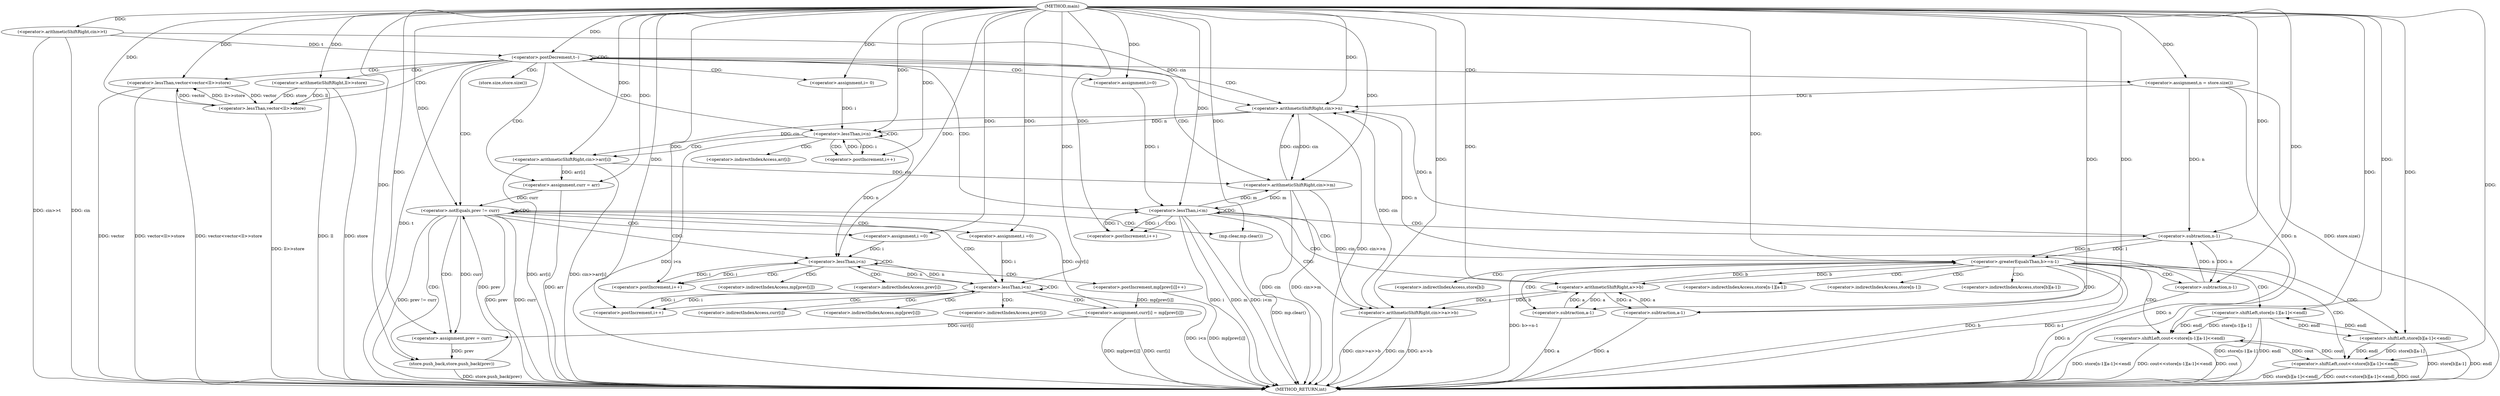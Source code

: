 digraph "main" {  
"1000119" [label = "(METHOD,main)" ]
"1000267" [label = "(METHOD_RETURN,int)" ]
"1000122" [label = "(<operator>.arithmeticShiftRight,cin>>t)" ]
"1000126" [label = "(<operator>.postDecrement,t--)" ]
"1000130" [label = "(<operator>.arithmeticShiftRight,cin>>n)" ]
"1000150" [label = "(<operator>.lessThan,vector<vector<ll>>store)" ]
"1000159" [label = "(<operator>.assignment,curr = arr)" ]
"1000212" [label = "(<operator>.arithmeticShiftRight,cin>>m)" ]
"1000215" [label = "(<operator>.assignment,n = store.size())" ]
"1000136" [label = "(<operator>.assignment,i= 0)" ]
"1000139" [label = "(<operator>.lessThan,i<n)" ]
"1000142" [label = "(<operator>.postIncrement,i++)" ]
"1000164" [label = "(<operator>.notEquals,prev != curr)" ]
"1000220" [label = "(<operator>.assignment,i=0)" ]
"1000223" [label = "(<operator>.lessThan,i<m)" ]
"1000226" [label = "(<operator>.postIncrement,i++)" ]
"1000145" [label = "(<operator>.arithmeticShiftRight,cin>>arr[i])" ]
"1000152" [label = "(<operator>.lessThan,vector<ll>>store)" ]
"1000168" [label = "(<operator>.assignment,prev = curr)" ]
"1000171" [label = "(store.push_back,store.push_back(prev))" ]
"1000173" [label = "(mp.clear,mp.clear())" ]
"1000231" [label = "(<operator>.arithmeticShiftRight,cin>>a>>b)" ]
"1000154" [label = "(<operator>.arithmeticShiftRight,ll>>store)" ]
"1000176" [label = "(<operator>.assignment,i =0)" ]
"1000179" [label = "(<operator>.lessThan,i<n)" ]
"1000182" [label = "(<operator>.postIncrement,i++)" ]
"1000193" [label = "(<operator>.assignment,i =0)" ]
"1000196" [label = "(<operator>.lessThan,i<n)" ]
"1000199" [label = "(<operator>.postIncrement,i++)" ]
"1000237" [label = "(<operator>.greaterEqualsThan,b>=n-1)" ]
"1000242" [label = "(<operator>.shiftLeft,cout<<store[n-1][a-1]<<endl)" ]
"1000185" [label = "(<operator>.postIncrement,mp[prev[i]]++)" ]
"1000202" [label = "(<operator>.assignment,curr[i] = mp[prev[i]])" ]
"1000233" [label = "(<operator>.arithmeticShiftRight,a>>b)" ]
"1000256" [label = "(<operator>.shiftLeft,cout<<store[b][a-1]<<endl)" ]
"1000239" [label = "(<operator>.subtraction,n-1)" ]
"1000244" [label = "(<operator>.shiftLeft,store[n-1][a-1]<<endl)" ]
"1000258" [label = "(<operator>.shiftLeft,store[b][a-1]<<endl)" ]
"1000251" [label = "(<operator>.subtraction,a-1)" ]
"1000248" [label = "(<operator>.subtraction,n-1)" ]
"1000263" [label = "(<operator>.subtraction,a-1)" ]
"1000217" [label = "(store.size,store.size())" ]
"1000147" [label = "(<operator>.indirectIndexAccess,arr[i])" ]
"1000186" [label = "(<operator>.indirectIndexAccess,mp[prev[i]])" ]
"1000203" [label = "(<operator>.indirectIndexAccess,curr[i])" ]
"1000206" [label = "(<operator>.indirectIndexAccess,mp[prev[i]])" ]
"1000245" [label = "(<operator>.indirectIndexAccess,store[n-1][a-1])" ]
"1000188" [label = "(<operator>.indirectIndexAccess,prev[i])" ]
"1000208" [label = "(<operator>.indirectIndexAccess,prev[i])" ]
"1000246" [label = "(<operator>.indirectIndexAccess,store[n-1])" ]
"1000259" [label = "(<operator>.indirectIndexAccess,store[b][a-1])" ]
"1000260" [label = "(<operator>.indirectIndexAccess,store[b])" ]
  "1000122" -> "1000267"  [ label = "DDG: cin"] 
  "1000122" -> "1000267"  [ label = "DDG: cin>>t"] 
  "1000126" -> "1000267"  [ label = "DDG: t"] 
  "1000130" -> "1000267"  [ label = "DDG: cin>>n"] 
  "1000139" -> "1000267"  [ label = "DDG: i<n"] 
  "1000150" -> "1000267"  [ label = "DDG: vector"] 
  "1000154" -> "1000267"  [ label = "DDG: store"] 
  "1000152" -> "1000267"  [ label = "DDG: ll>>store"] 
  "1000150" -> "1000267"  [ label = "DDG: vector<ll>>store"] 
  "1000150" -> "1000267"  [ label = "DDG: vector<vector<ll>>store"] 
  "1000159" -> "1000267"  [ label = "DDG: arr"] 
  "1000164" -> "1000267"  [ label = "DDG: prev"] 
  "1000164" -> "1000267"  [ label = "DDG: curr"] 
  "1000164" -> "1000267"  [ label = "DDG: prev != curr"] 
  "1000212" -> "1000267"  [ label = "DDG: cin"] 
  "1000212" -> "1000267"  [ label = "DDG: cin>>m"] 
  "1000215" -> "1000267"  [ label = "DDG: n"] 
  "1000215" -> "1000267"  [ label = "DDG: store.size()"] 
  "1000223" -> "1000267"  [ label = "DDG: i"] 
  "1000223" -> "1000267"  [ label = "DDG: m"] 
  "1000223" -> "1000267"  [ label = "DDG: i<m"] 
  "1000231" -> "1000267"  [ label = "DDG: cin"] 
  "1000231" -> "1000267"  [ label = "DDG: a>>b"] 
  "1000231" -> "1000267"  [ label = "DDG: cin>>a>>b"] 
  "1000237" -> "1000267"  [ label = "DDG: b"] 
  "1000239" -> "1000267"  [ label = "DDG: n"] 
  "1000237" -> "1000267"  [ label = "DDG: n-1"] 
  "1000237" -> "1000267"  [ label = "DDG: b>=n-1"] 
  "1000256" -> "1000267"  [ label = "DDG: cout"] 
  "1000263" -> "1000267"  [ label = "DDG: a"] 
  "1000258" -> "1000267"  [ label = "DDG: store[b][a-1]"] 
  "1000258" -> "1000267"  [ label = "DDG: endl"] 
  "1000256" -> "1000267"  [ label = "DDG: store[b][a-1]<<endl"] 
  "1000256" -> "1000267"  [ label = "DDG: cout<<store[b][a-1]<<endl"] 
  "1000242" -> "1000267"  [ label = "DDG: cout"] 
  "1000248" -> "1000267"  [ label = "DDG: n"] 
  "1000251" -> "1000267"  [ label = "DDG: a"] 
  "1000244" -> "1000267"  [ label = "DDG: store[n-1][a-1]"] 
  "1000244" -> "1000267"  [ label = "DDG: endl"] 
  "1000242" -> "1000267"  [ label = "DDG: store[n-1][a-1]<<endl"] 
  "1000242" -> "1000267"  [ label = "DDG: cout<<store[n-1][a-1]<<endl"] 
  "1000171" -> "1000267"  [ label = "DDG: store.push_back(prev)"] 
  "1000173" -> "1000267"  [ label = "DDG: mp.clear()"] 
  "1000196" -> "1000267"  [ label = "DDG: i<n"] 
  "1000202" -> "1000267"  [ label = "DDG: curr[i]"] 
  "1000202" -> "1000267"  [ label = "DDG: mp[prev[i]]"] 
  "1000185" -> "1000267"  [ label = "DDG: mp[prev[i]]"] 
  "1000145" -> "1000267"  [ label = "DDG: arr[i]"] 
  "1000145" -> "1000267"  [ label = "DDG: cin>>arr[i]"] 
  "1000154" -> "1000267"  [ label = "DDG: ll"] 
  "1000119" -> "1000122"  [ label = "DDG: "] 
  "1000122" -> "1000126"  [ label = "DDG: t"] 
  "1000119" -> "1000126"  [ label = "DDG: "] 
  "1000145" -> "1000159"  [ label = "DDG: arr[i]"] 
  "1000119" -> "1000159"  [ label = "DDG: "] 
  "1000119" -> "1000215"  [ label = "DDG: "] 
  "1000122" -> "1000130"  [ label = "DDG: cin"] 
  "1000212" -> "1000130"  [ label = "DDG: cin"] 
  "1000231" -> "1000130"  [ label = "DDG: cin"] 
  "1000119" -> "1000130"  [ label = "DDG: "] 
  "1000215" -> "1000130"  [ label = "DDG: n"] 
  "1000239" -> "1000130"  [ label = "DDG: n"] 
  "1000248" -> "1000130"  [ label = "DDG: n"] 
  "1000119" -> "1000136"  [ label = "DDG: "] 
  "1000152" -> "1000150"  [ label = "DDG: vector"] 
  "1000119" -> "1000150"  [ label = "DDG: "] 
  "1000152" -> "1000150"  [ label = "DDG: ll>>store"] 
  "1000130" -> "1000212"  [ label = "DDG: cin"] 
  "1000145" -> "1000212"  [ label = "DDG: cin"] 
  "1000119" -> "1000212"  [ label = "DDG: "] 
  "1000223" -> "1000212"  [ label = "DDG: m"] 
  "1000119" -> "1000220"  [ label = "DDG: "] 
  "1000136" -> "1000139"  [ label = "DDG: i"] 
  "1000142" -> "1000139"  [ label = "DDG: i"] 
  "1000119" -> "1000139"  [ label = "DDG: "] 
  "1000130" -> "1000139"  [ label = "DDG: n"] 
  "1000139" -> "1000142"  [ label = "DDG: i"] 
  "1000119" -> "1000142"  [ label = "DDG: "] 
  "1000150" -> "1000152"  [ label = "DDG: vector"] 
  "1000119" -> "1000152"  [ label = "DDG: "] 
  "1000154" -> "1000152"  [ label = "DDG: ll"] 
  "1000154" -> "1000152"  [ label = "DDG: store"] 
  "1000171" -> "1000164"  [ label = "DDG: prev"] 
  "1000119" -> "1000164"  [ label = "DDG: "] 
  "1000159" -> "1000164"  [ label = "DDG: curr"] 
  "1000202" -> "1000164"  [ label = "DDG: curr[i]"] 
  "1000164" -> "1000168"  [ label = "DDG: curr"] 
  "1000202" -> "1000168"  [ label = "DDG: curr[i]"] 
  "1000119" -> "1000168"  [ label = "DDG: "] 
  "1000119" -> "1000173"  [ label = "DDG: "] 
  "1000220" -> "1000223"  [ label = "DDG: i"] 
  "1000226" -> "1000223"  [ label = "DDG: i"] 
  "1000119" -> "1000223"  [ label = "DDG: "] 
  "1000212" -> "1000223"  [ label = "DDG: m"] 
  "1000223" -> "1000226"  [ label = "DDG: i"] 
  "1000119" -> "1000226"  [ label = "DDG: "] 
  "1000130" -> "1000145"  [ label = "DDG: cin"] 
  "1000119" -> "1000145"  [ label = "DDG: "] 
  "1000119" -> "1000154"  [ label = "DDG: "] 
  "1000168" -> "1000171"  [ label = "DDG: prev"] 
  "1000119" -> "1000171"  [ label = "DDG: "] 
  "1000119" -> "1000176"  [ label = "DDG: "] 
  "1000119" -> "1000193"  [ label = "DDG: "] 
  "1000212" -> "1000231"  [ label = "DDG: cin"] 
  "1000119" -> "1000231"  [ label = "DDG: "] 
  "1000233" -> "1000231"  [ label = "DDG: b"] 
  "1000233" -> "1000231"  [ label = "DDG: a"] 
  "1000176" -> "1000179"  [ label = "DDG: i"] 
  "1000182" -> "1000179"  [ label = "DDG: i"] 
  "1000119" -> "1000179"  [ label = "DDG: "] 
  "1000139" -> "1000179"  [ label = "DDG: n"] 
  "1000196" -> "1000179"  [ label = "DDG: n"] 
  "1000179" -> "1000182"  [ label = "DDG: i"] 
  "1000119" -> "1000182"  [ label = "DDG: "] 
  "1000193" -> "1000196"  [ label = "DDG: i"] 
  "1000199" -> "1000196"  [ label = "DDG: i"] 
  "1000119" -> "1000196"  [ label = "DDG: "] 
  "1000179" -> "1000196"  [ label = "DDG: n"] 
  "1000196" -> "1000199"  [ label = "DDG: i"] 
  "1000119" -> "1000199"  [ label = "DDG: "] 
  "1000185" -> "1000202"  [ label = "DDG: mp[prev[i]]"] 
  "1000263" -> "1000233"  [ label = "DDG: a"] 
  "1000251" -> "1000233"  [ label = "DDG: a"] 
  "1000119" -> "1000233"  [ label = "DDG: "] 
  "1000237" -> "1000233"  [ label = "DDG: b"] 
  "1000233" -> "1000237"  [ label = "DDG: b"] 
  "1000119" -> "1000237"  [ label = "DDG: "] 
  "1000239" -> "1000237"  [ label = "DDG: 1"] 
  "1000239" -> "1000237"  [ label = "DDG: n"] 
  "1000256" -> "1000242"  [ label = "DDG: cout"] 
  "1000119" -> "1000242"  [ label = "DDG: "] 
  "1000244" -> "1000242"  [ label = "DDG: endl"] 
  "1000244" -> "1000242"  [ label = "DDG: store[n-1][a-1]"] 
  "1000215" -> "1000239"  [ label = "DDG: n"] 
  "1000248" -> "1000239"  [ label = "DDG: n"] 
  "1000119" -> "1000239"  [ label = "DDG: "] 
  "1000258" -> "1000244"  [ label = "DDG: endl"] 
  "1000119" -> "1000244"  [ label = "DDG: "] 
  "1000242" -> "1000256"  [ label = "DDG: cout"] 
  "1000119" -> "1000256"  [ label = "DDG: "] 
  "1000258" -> "1000256"  [ label = "DDG: store[b][a-1]"] 
  "1000258" -> "1000256"  [ label = "DDG: endl"] 
  "1000244" -> "1000258"  [ label = "DDG: endl"] 
  "1000119" -> "1000258"  [ label = "DDG: "] 
  "1000233" -> "1000251"  [ label = "DDG: a"] 
  "1000119" -> "1000251"  [ label = "DDG: "] 
  "1000239" -> "1000248"  [ label = "DDG: n"] 
  "1000119" -> "1000248"  [ label = "DDG: "] 
  "1000233" -> "1000263"  [ label = "DDG: a"] 
  "1000119" -> "1000263"  [ label = "DDG: "] 
  "1000126" -> "1000164"  [ label = "CDG: "] 
  "1000126" -> "1000150"  [ label = "CDG: "] 
  "1000126" -> "1000139"  [ label = "CDG: "] 
  "1000126" -> "1000220"  [ label = "CDG: "] 
  "1000126" -> "1000126"  [ label = "CDG: "] 
  "1000126" -> "1000154"  [ label = "CDG: "] 
  "1000126" -> "1000130"  [ label = "CDG: "] 
  "1000126" -> "1000217"  [ label = "CDG: "] 
  "1000126" -> "1000152"  [ label = "CDG: "] 
  "1000126" -> "1000136"  [ label = "CDG: "] 
  "1000126" -> "1000212"  [ label = "CDG: "] 
  "1000126" -> "1000215"  [ label = "CDG: "] 
  "1000126" -> "1000159"  [ label = "CDG: "] 
  "1000126" -> "1000223"  [ label = "CDG: "] 
  "1000139" -> "1000142"  [ label = "CDG: "] 
  "1000139" -> "1000139"  [ label = "CDG: "] 
  "1000139" -> "1000145"  [ label = "CDG: "] 
  "1000139" -> "1000147"  [ label = "CDG: "] 
  "1000164" -> "1000164"  [ label = "CDG: "] 
  "1000164" -> "1000179"  [ label = "CDG: "] 
  "1000164" -> "1000176"  [ label = "CDG: "] 
  "1000164" -> "1000196"  [ label = "CDG: "] 
  "1000164" -> "1000168"  [ label = "CDG: "] 
  "1000164" -> "1000173"  [ label = "CDG: "] 
  "1000164" -> "1000171"  [ label = "CDG: "] 
  "1000164" -> "1000193"  [ label = "CDG: "] 
  "1000223" -> "1000233"  [ label = "CDG: "] 
  "1000223" -> "1000226"  [ label = "CDG: "] 
  "1000223" -> "1000239"  [ label = "CDG: "] 
  "1000223" -> "1000237"  [ label = "CDG: "] 
  "1000223" -> "1000231"  [ label = "CDG: "] 
  "1000223" -> "1000223"  [ label = "CDG: "] 
  "1000179" -> "1000182"  [ label = "CDG: "] 
  "1000179" -> "1000188"  [ label = "CDG: "] 
  "1000179" -> "1000179"  [ label = "CDG: "] 
  "1000179" -> "1000185"  [ label = "CDG: "] 
  "1000179" -> "1000186"  [ label = "CDG: "] 
  "1000196" -> "1000208"  [ label = "CDG: "] 
  "1000196" -> "1000199"  [ label = "CDG: "] 
  "1000196" -> "1000206"  [ label = "CDG: "] 
  "1000196" -> "1000196"  [ label = "CDG: "] 
  "1000196" -> "1000203"  [ label = "CDG: "] 
  "1000196" -> "1000202"  [ label = "CDG: "] 
  "1000237" -> "1000258"  [ label = "CDG: "] 
  "1000237" -> "1000260"  [ label = "CDG: "] 
  "1000237" -> "1000244"  [ label = "CDG: "] 
  "1000237" -> "1000259"  [ label = "CDG: "] 
  "1000237" -> "1000251"  [ label = "CDG: "] 
  "1000237" -> "1000242"  [ label = "CDG: "] 
  "1000237" -> "1000248"  [ label = "CDG: "] 
  "1000237" -> "1000245"  [ label = "CDG: "] 
  "1000237" -> "1000246"  [ label = "CDG: "] 
  "1000237" -> "1000263"  [ label = "CDG: "] 
  "1000237" -> "1000256"  [ label = "CDG: "] 
}
